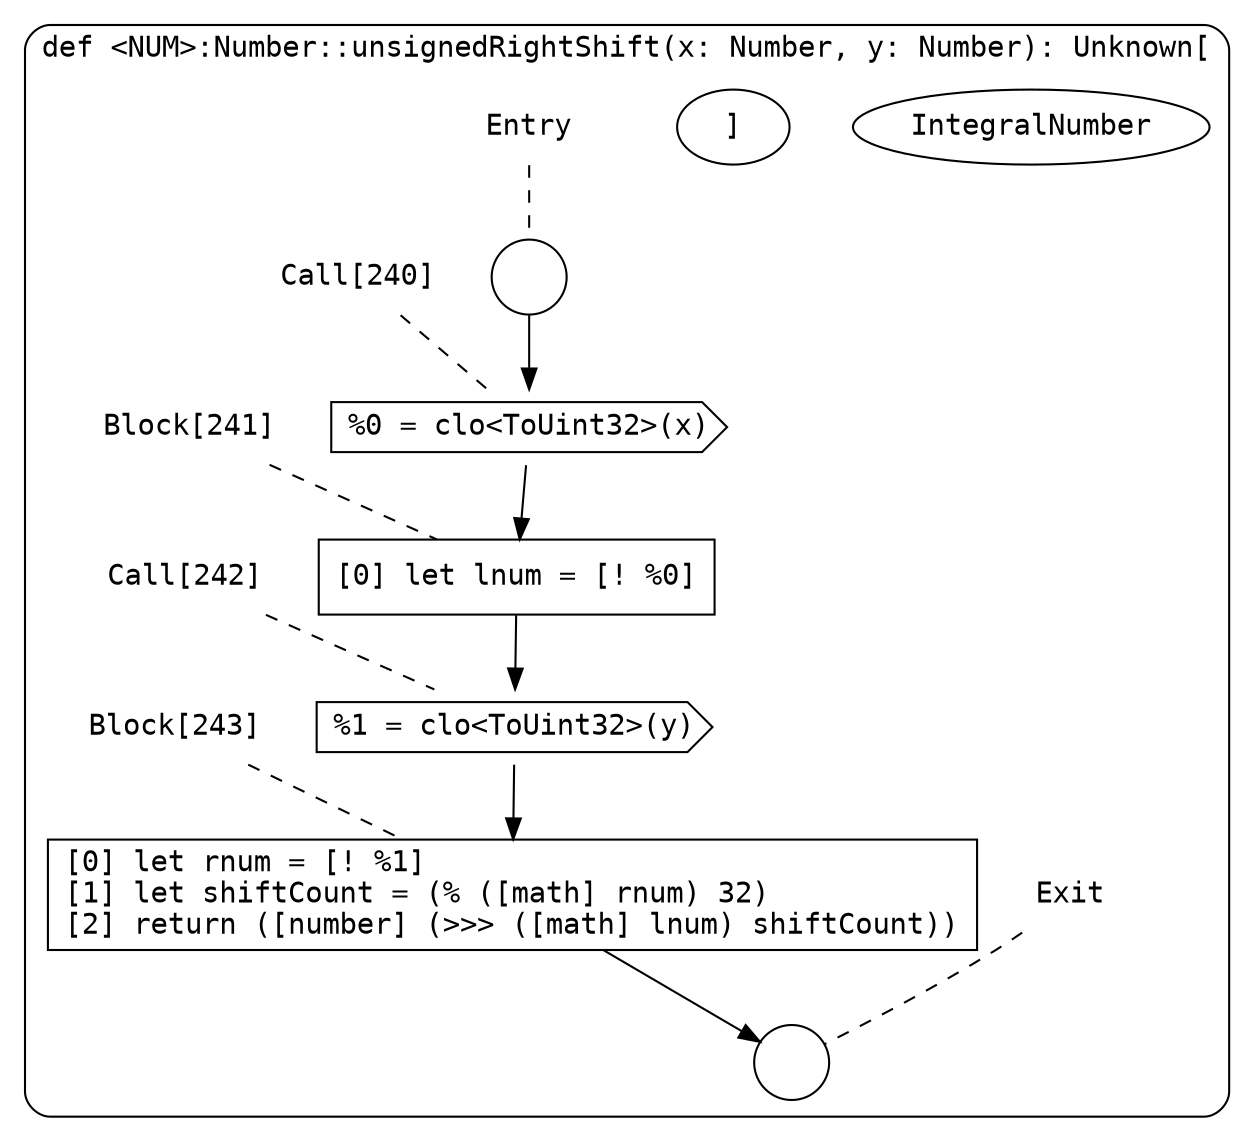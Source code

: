 digraph {
  graph [fontname = "Consolas"]
  node [fontname = "Consolas"]
  edge [fontname = "Consolas"]
  subgraph cluster22 {
    label = "def <NUM>:Number::unsignedRightShift(x: Number, y: Number): Unknown["IntegralNumber"]"
    style = rounded
    cluster22_entry_name [shape=none, label=<<font color="black">Entry</font>>]
    cluster22_entry_name -> cluster22_entry [arrowhead=none, color="black", style=dashed]
    cluster22_entry [shape=circle label=" " color="black" fillcolor="white" style=filled]
    cluster22_entry -> node240 [color="black"]
    cluster22_exit_name [shape=none, label=<<font color="black">Exit</font>>]
    cluster22_exit_name -> cluster22_exit [arrowhead=none, color="black", style=dashed]
    cluster22_exit [shape=circle label=" " color="black" fillcolor="white" style=filled]
    node240_name [shape=none, label=<<font color="black">Call[240]</font>>]
    node240_name -> node240 [arrowhead=none, color="black", style=dashed]
    node240 [shape=cds, label=<<font color="black">%0 = clo&lt;ToUint32&gt;(x)</font>> color="black" fillcolor="white", style=filled]
    node240 -> node241 [color="black"]
    node241_name [shape=none, label=<<font color="black">Block[241]</font>>]
    node241_name -> node241 [arrowhead=none, color="black", style=dashed]
    node241 [shape=box, label=<<font color="black">[0] let lnum = [! %0]<BR ALIGN="LEFT"/></font>> color="black" fillcolor="white", style=filled]
    node241 -> node242 [color="black"]
    node242_name [shape=none, label=<<font color="black">Call[242]</font>>]
    node242_name -> node242 [arrowhead=none, color="black", style=dashed]
    node242 [shape=cds, label=<<font color="black">%1 = clo&lt;ToUint32&gt;(y)</font>> color="black" fillcolor="white", style=filled]
    node242 -> node243 [color="black"]
    node243_name [shape=none, label=<<font color="black">Block[243]</font>>]
    node243_name -> node243 [arrowhead=none, color="black", style=dashed]
    node243 [shape=box, label=<<font color="black">[0] let rnum = [! %1]<BR ALIGN="LEFT"/>[1] let shiftCount = (% ([math] rnum) 32)<BR ALIGN="LEFT"/>[2] return ([number] (&gt;&gt;&gt; ([math] lnum) shiftCount))<BR ALIGN="LEFT"/></font>> color="black" fillcolor="white", style=filled]
    node243 -> cluster22_exit [color="black"]
  }
}